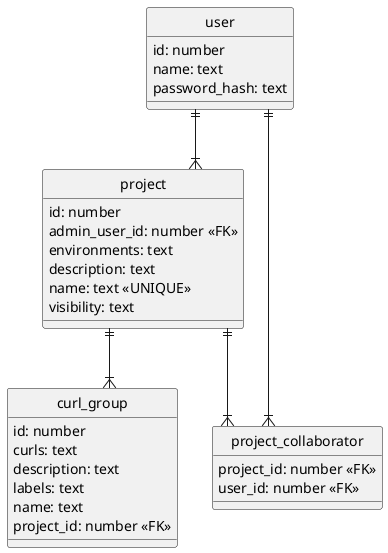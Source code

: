 @startuml database

hide circle
skinparam linetype ortho

entity curl_group {
    id: number
    curls: text
    description: text
    labels: text
    name: text
    project_id: number <<FK>>
}

entity project {
    id: number
    admin_user_id: number <<FK>>
    environments: text
    description: text
    name: text <<UNIQUE>>
    visibility: text
}

entity project_collaborator {
    project_id: number <<FK>>
    user_id: number <<FK>>
}

entity user {
    id: number
    name: text
    password_hash: text
}

project ||--|{ curl_group
project ||--|{ project_collaborator
user ||--|{ project_collaborator
user ||--|{ project

@enduml